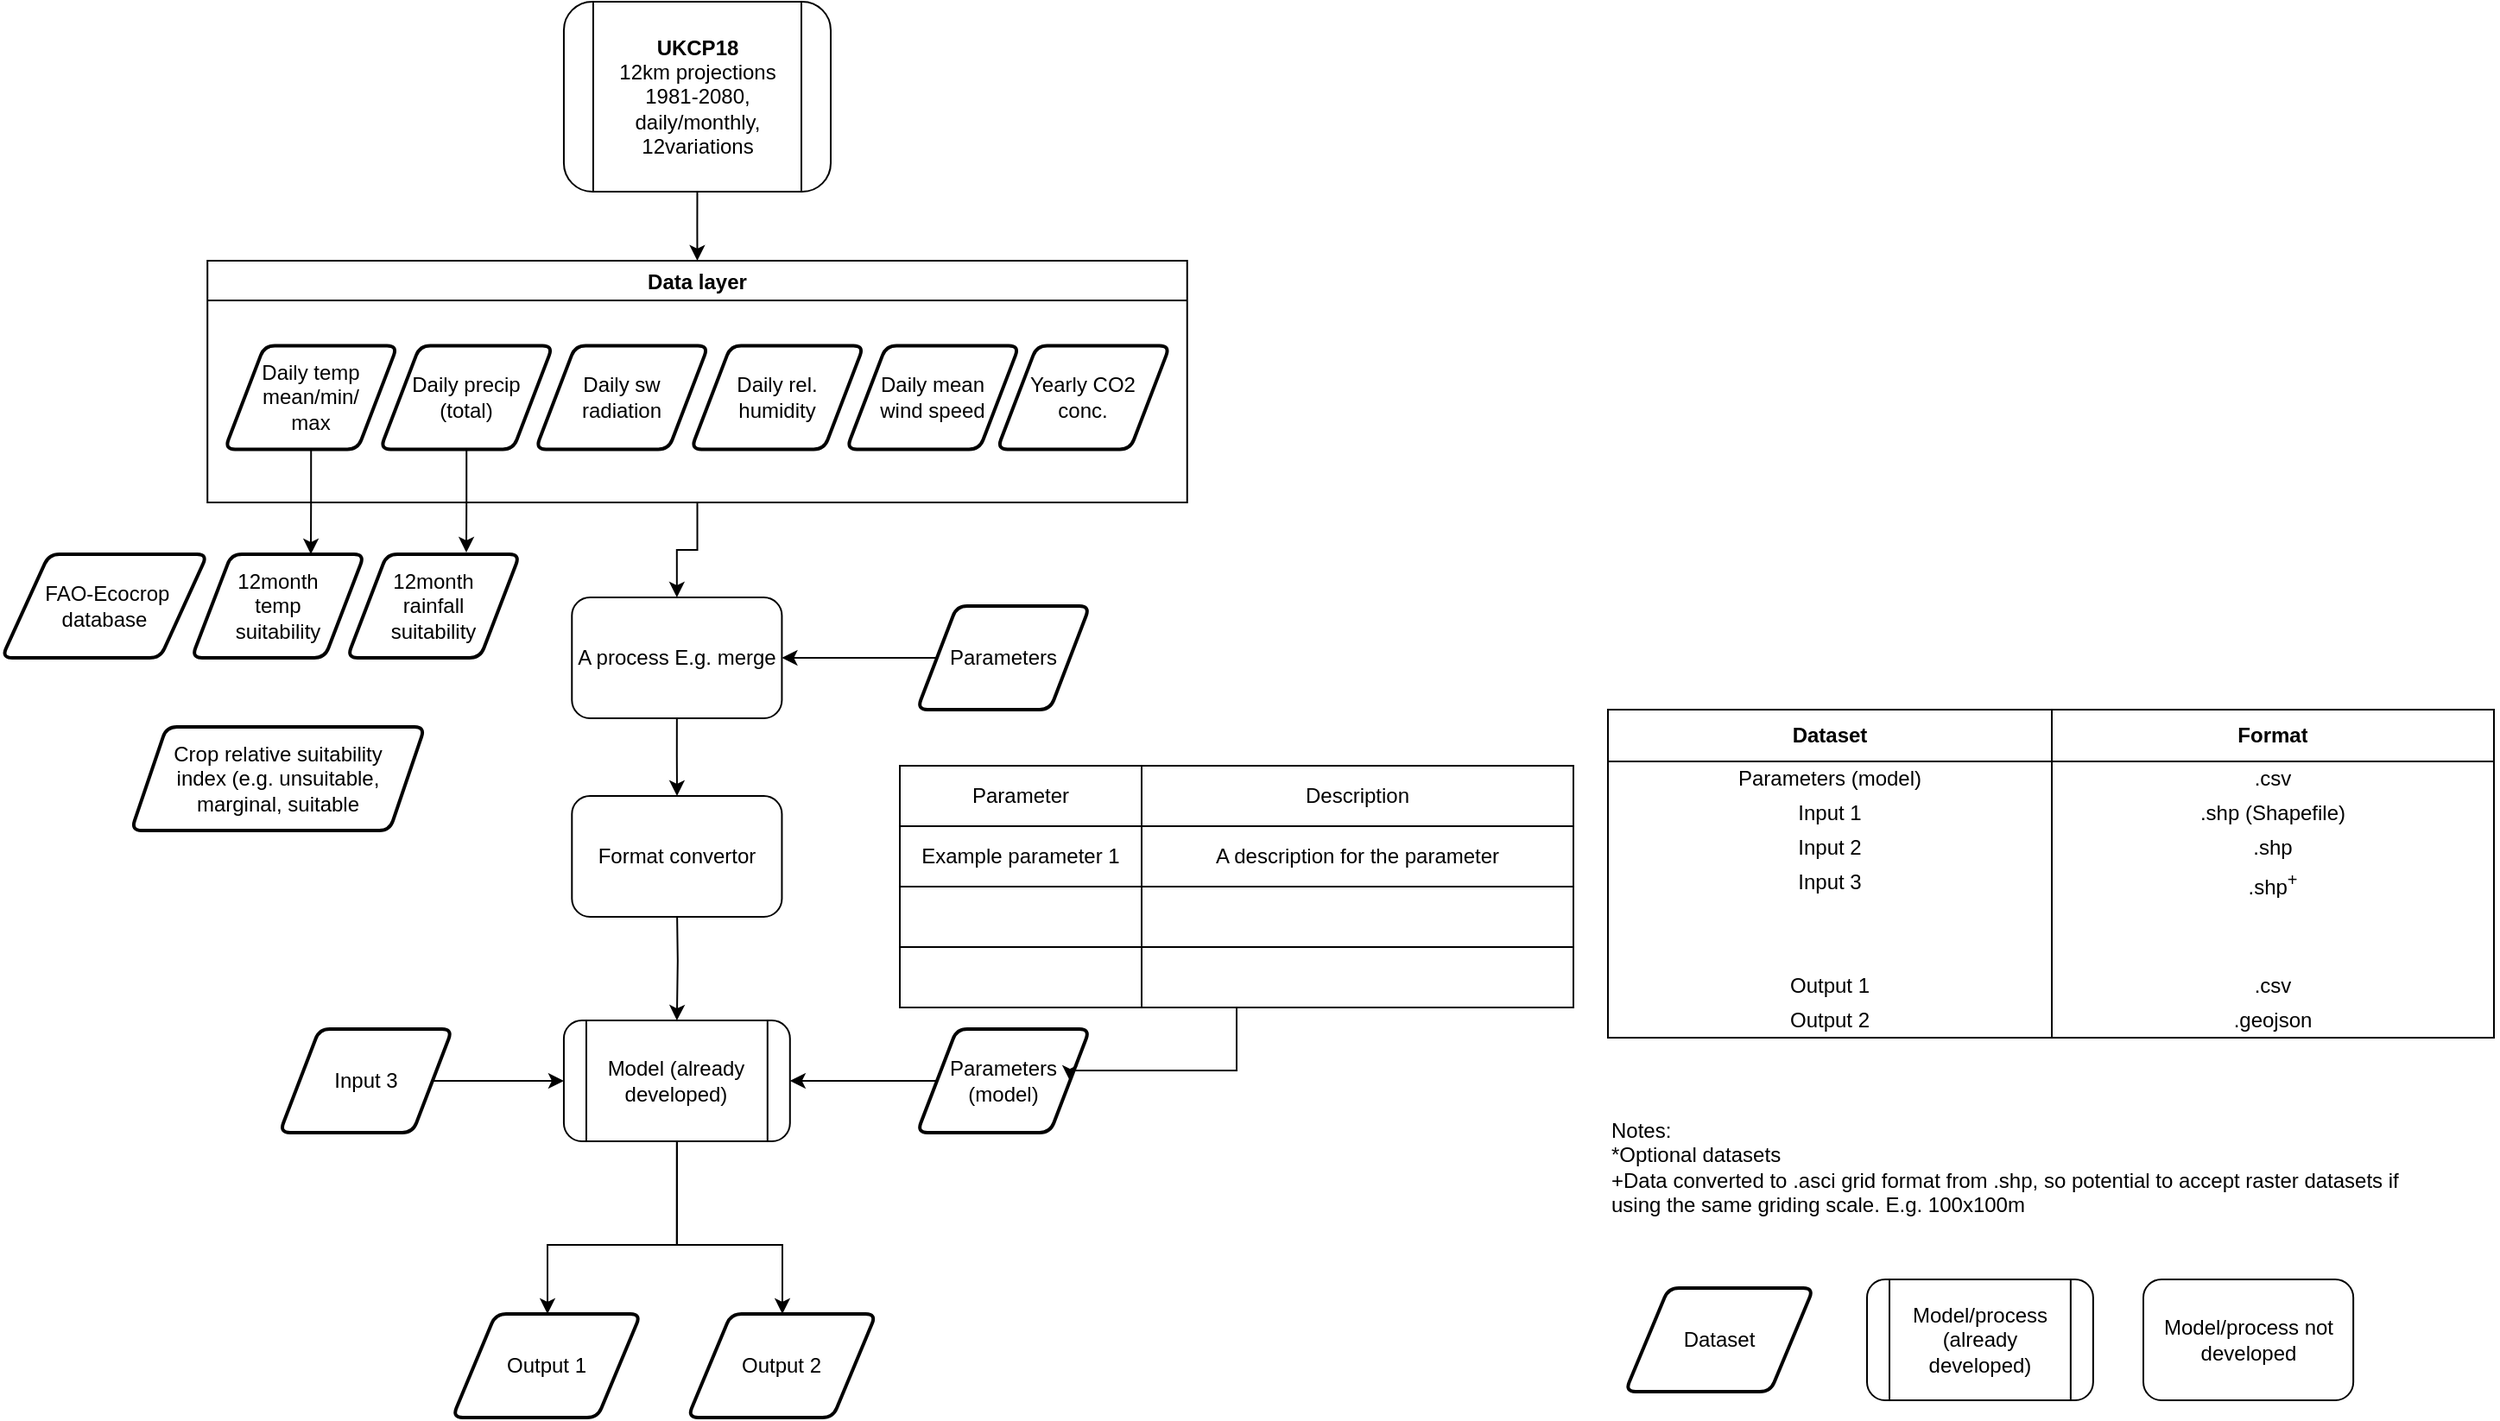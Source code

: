 <mxfile version="13.10.0" type="github">
  <diagram id="Yevh-g8nTKUBOGGr0oUq" name="Page-1">
    <mxGraphModel dx="782" dy="1876" grid="1" gridSize="10" guides="1" tooltips="1" connect="1" arrows="1" fold="1" page="1" pageScale="1" pageWidth="827" pageHeight="1169" math="0" shadow="0">
      <root>
        <mxCell id="gkHT4bu3b0f0jtjOqA4o-0" />
        <mxCell id="gkHT4bu3b0f0jtjOqA4o-1" parent="gkHT4bu3b0f0jtjOqA4o-0" />
        <mxCell id="12xH_gXyC0JP7orOwCKg-13" style="edgeStyle=orthogonalEdgeStyle;rounded=0;orthogonalLoop=1;jettySize=auto;html=1;exitX=0.5;exitY=1;exitDx=0;exitDy=0;" parent="gkHT4bu3b0f0jtjOqA4o-1" source="ddazaEeR6ssN1BWX0ktI-1" target="12xH_gXyC0JP7orOwCKg-29" edge="1">
          <mxGeometry relative="1" as="geometry">
            <Array as="points">
              <mxPoint x="571" y="580" />
              <mxPoint x="496" y="580" />
            </Array>
            <mxPoint x="570.857" y="542.5" as="sourcePoint" />
          </mxGeometry>
        </mxCell>
        <mxCell id="8inwFE-MQz8HEBYmpQ9X-59" style="edgeStyle=orthogonalEdgeStyle;rounded=0;orthogonalLoop=1;jettySize=auto;html=1;" parent="gkHT4bu3b0f0jtjOqA4o-1" source="ddazaEeR6ssN1BWX0ktI-1" target="8inwFE-MQz8HEBYmpQ9X-58" edge="1">
          <mxGeometry relative="1" as="geometry">
            <Array as="points">
              <mxPoint x="571" y="580" />
              <mxPoint x="632" y="580" />
            </Array>
            <mxPoint x="570.857" y="542.5" as="sourcePoint" />
          </mxGeometry>
        </mxCell>
        <mxCell id="VNxaeYcz-5pTjhsVP7Z5-0" style="edgeStyle=orthogonalEdgeStyle;rounded=0;orthogonalLoop=1;jettySize=auto;html=1;" parent="gkHT4bu3b0f0jtjOqA4o-1" source="12xH_gXyC0JP7orOwCKg-22" target="ddazaEeR6ssN1BWX0ktI-1" edge="1">
          <mxGeometry relative="1" as="geometry">
            <mxPoint x="520.93" y="492.5" as="targetPoint" />
          </mxGeometry>
        </mxCell>
        <mxCell id="12xH_gXyC0JP7orOwCKg-22" value="Input 3" style="shape=parallelogram;html=1;strokeWidth=2;perimeter=parallelogramPerimeter;whiteSpace=wrap;rounded=1;arcSize=12;size=0.23;" parent="gkHT4bu3b0f0jtjOqA4o-1" vertex="1">
          <mxGeometry x="340.93" y="455" width="100" height="60" as="geometry" />
        </mxCell>
        <mxCell id="12xH_gXyC0JP7orOwCKg-29" value="&lt;div&gt;Output 1&lt;/div&gt;" style="shape=parallelogram;html=1;strokeWidth=2;perimeter=parallelogramPerimeter;whiteSpace=wrap;rounded=1;arcSize=12;size=0.23;" parent="gkHT4bu3b0f0jtjOqA4o-1" vertex="1">
          <mxGeometry x="440.93" y="620" width="109.07" height="60" as="geometry" />
        </mxCell>
        <mxCell id="ddazaEeR6ssN1BWX0ktI-6" style="edgeStyle=orthogonalEdgeStyle;rounded=0;orthogonalLoop=1;jettySize=auto;html=1;exitX=0.5;exitY=1;exitDx=0;exitDy=0;" parent="gkHT4bu3b0f0jtjOqA4o-1" source="ddazaEeR6ssN1BWX0ktI-7" target="ddazaEeR6ssN1BWX0ktI-4" edge="1">
          <mxGeometry relative="1" as="geometry">
            <mxPoint x="570.9" y="270" as="sourcePoint" />
          </mxGeometry>
        </mxCell>
        <mxCell id="VNxaeYcz-5pTjhsVP7Z5-6" style="edgeStyle=orthogonalEdgeStyle;rounded=0;orthogonalLoop=1;jettySize=auto;html=1;" parent="gkHT4bu3b0f0jtjOqA4o-1" source="12xH_gXyC0JP7orOwCKg-57" target="ddazaEeR6ssN1BWX0ktI-1" edge="1">
          <mxGeometry relative="1" as="geometry">
            <mxPoint x="621" y="493" as="targetPoint" />
          </mxGeometry>
        </mxCell>
        <mxCell id="12xH_gXyC0JP7orOwCKg-57" value="Parameters (model)" style="shape=parallelogram;html=1;strokeWidth=2;perimeter=parallelogramPerimeter;whiteSpace=wrap;rounded=1;arcSize=12;size=0.23;" parent="gkHT4bu3b0f0jtjOqA4o-1" vertex="1">
          <mxGeometry x="710" y="455" width="100" height="60" as="geometry" />
        </mxCell>
        <mxCell id="VNxaeYcz-5pTjhsVP7Z5-1" style="edgeStyle=orthogonalEdgeStyle;rounded=0;orthogonalLoop=1;jettySize=auto;html=1;entryX=0.5;entryY=0;entryDx=0;entryDy=0;" parent="gkHT4bu3b0f0jtjOqA4o-1" target="ddazaEeR6ssN1BWX0ktI-1" edge="1">
          <mxGeometry relative="1" as="geometry">
            <mxPoint x="570.93" y="380" as="sourcePoint" />
            <mxPoint x="570.93" y="442.5" as="targetPoint" />
          </mxGeometry>
        </mxCell>
        <mxCell id="VNxaeYcz-5pTjhsVP7Z5-10" style="edgeStyle=orthogonalEdgeStyle;rounded=0;orthogonalLoop=1;jettySize=auto;html=1;entryX=0.5;entryY=0;entryDx=0;entryDy=0;" parent="gkHT4bu3b0f0jtjOqA4o-1" source="crPVwcIPL3rN5ODeDzdk-15" target="ddazaEeR6ssN1BWX0ktI-7" edge="1">
          <mxGeometry relative="1" as="geometry">
            <mxPoint x="570.93" y="210" as="targetPoint" />
          </mxGeometry>
        </mxCell>
        <mxCell id="crPVwcIPL3rN5ODeDzdk-15" value="Data layer" style="swimlane;" parent="gkHT4bu3b0f0jtjOqA4o-1" vertex="1">
          <mxGeometry x="299.11" y="10" width="567.26" height="140" as="geometry" />
        </mxCell>
        <mxCell id="crPVwcIPL3rN5ODeDzdk-16" value="&lt;div&gt;Daily precip&lt;/div&gt;&lt;div&gt;(total)&lt;br&gt;&lt;/div&gt;" style="shape=parallelogram;html=1;strokeWidth=2;perimeter=parallelogramPerimeter;whiteSpace=wrap;rounded=1;arcSize=12;size=0.23;" parent="crPVwcIPL3rN5ODeDzdk-15" vertex="1">
          <mxGeometry x="100" y="49.21" width="100" height="60" as="geometry" />
        </mxCell>
        <mxCell id="crPVwcIPL3rN5ODeDzdk-17" value="&lt;div&gt;Daily temp&lt;/div&gt;&lt;div&gt;mean/min/&lt;/div&gt;&lt;div&gt;max&lt;br&gt;&lt;/div&gt;" style="shape=parallelogram;html=1;strokeWidth=2;perimeter=parallelogramPerimeter;whiteSpace=wrap;rounded=1;arcSize=12;size=0.23;" parent="crPVwcIPL3rN5ODeDzdk-15" vertex="1">
          <mxGeometry x="10" y="49.21" width="100" height="60" as="geometry" />
        </mxCell>
        <mxCell id="wCKSHiEcdpWvHQWmLOOp-2" value="&lt;div&gt;Daily sw&lt;/div&gt;&lt;div&gt;radiation&lt;br&gt;&lt;/div&gt;" style="shape=parallelogram;html=1;strokeWidth=2;perimeter=parallelogramPerimeter;whiteSpace=wrap;rounded=1;arcSize=12;size=0.23;" vertex="1" parent="crPVwcIPL3rN5ODeDzdk-15">
          <mxGeometry x="190" y="49.21" width="100" height="60" as="geometry" />
        </mxCell>
        <mxCell id="wCKSHiEcdpWvHQWmLOOp-3" value="&lt;div&gt;Daily rel.&lt;/div&gt;&lt;div&gt;humidity&lt;br&gt;&lt;/div&gt;" style="shape=parallelogram;html=1;strokeWidth=2;perimeter=parallelogramPerimeter;whiteSpace=wrap;rounded=1;arcSize=12;size=0.23;" vertex="1" parent="crPVwcIPL3rN5ODeDzdk-15">
          <mxGeometry x="280" y="49.21" width="100" height="60" as="geometry" />
        </mxCell>
        <mxCell id="wCKSHiEcdpWvHQWmLOOp-5" value="&lt;div&gt;Daily mean&lt;/div&gt;&lt;div&gt;wind speed&lt;br&gt;&lt;/div&gt;" style="shape=parallelogram;html=1;strokeWidth=2;perimeter=parallelogramPerimeter;whiteSpace=wrap;rounded=1;arcSize=12;size=0.23;" vertex="1" parent="crPVwcIPL3rN5ODeDzdk-15">
          <mxGeometry x="370" y="49.21" width="100" height="60" as="geometry" />
        </mxCell>
        <mxCell id="wCKSHiEcdpWvHQWmLOOp-6" value="&lt;div&gt;Yearly CO2&lt;/div&gt;&lt;div&gt;conc.&lt;br&gt;&lt;/div&gt;" style="shape=parallelogram;html=1;strokeWidth=2;perimeter=parallelogramPerimeter;whiteSpace=wrap;rounded=1;arcSize=12;size=0.23;" vertex="1" parent="crPVwcIPL3rN5ODeDzdk-15">
          <mxGeometry x="457.26" y="49.21" width="100" height="60" as="geometry" />
        </mxCell>
        <mxCell id="8inwFE-MQz8HEBYmpQ9X-0" value="" style="shape=table;html=1;whiteSpace=wrap;startSize=0;container=1;collapsible=0;childLayout=tableLayout;spacingTop=0;rowLines=0;" parent="gkHT4bu3b0f0jtjOqA4o-1" vertex="1">
          <mxGeometry x="1110" y="270" width="513" height="190" as="geometry" />
        </mxCell>
        <mxCell id="8inwFE-MQz8HEBYmpQ9X-1" value="" style="shape=partialRectangle;html=1;whiteSpace=wrap;collapsible=0;dropTarget=0;pointerEvents=0;fillColor=none;top=0;left=0;bottom=0;right=0;points=[[0,0.5],[1,0.5]];portConstraint=eastwest;perimeterSpacing=2;strokeWidth=5;" parent="8inwFE-MQz8HEBYmpQ9X-0" vertex="1">
          <mxGeometry width="513" height="30" as="geometry" />
        </mxCell>
        <mxCell id="8inwFE-MQz8HEBYmpQ9X-2" value="&lt;b&gt;Dataset&lt;/b&gt;" style="shape=partialRectangle;html=1;whiteSpace=wrap;connectable=0;fillColor=none;top=0;left=0;bottom=1;right=0;overflow=hidden;" parent="8inwFE-MQz8HEBYmpQ9X-1" vertex="1">
          <mxGeometry width="257" height="30" as="geometry" />
        </mxCell>
        <mxCell id="8inwFE-MQz8HEBYmpQ9X-3" value="&lt;b&gt;Format&lt;/b&gt;" style="shape=partialRectangle;html=1;whiteSpace=wrap;connectable=0;fillColor=none;top=0;left=0;bottom=1;right=0;overflow=hidden;sketch=0;" parent="8inwFE-MQz8HEBYmpQ9X-1" vertex="1">
          <mxGeometry x="257" width="256" height="30" as="geometry" />
        </mxCell>
        <mxCell id="8inwFE-MQz8HEBYmpQ9X-4" style="shape=partialRectangle;html=1;whiteSpace=wrap;collapsible=0;dropTarget=0;pointerEvents=0;fillColor=none;top=0;left=0;bottom=0;right=0;points=[[0,0.5],[1,0.5]];portConstraint=eastwest;strokeColor=none;" parent="8inwFE-MQz8HEBYmpQ9X-0" vertex="1">
          <mxGeometry y="30" width="513" height="20" as="geometry" />
        </mxCell>
        <mxCell id="8inwFE-MQz8HEBYmpQ9X-5" value="Parameters (model)" style="shape=partialRectangle;html=1;whiteSpace=wrap;connectable=0;fillColor=none;top=0;left=0;bottom=0;right=0;overflow=hidden;strokeColor=none;" parent="8inwFE-MQz8HEBYmpQ9X-4" vertex="1">
          <mxGeometry width="257" height="20" as="geometry" />
        </mxCell>
        <mxCell id="8inwFE-MQz8HEBYmpQ9X-6" value=".csv" style="shape=partialRectangle;html=1;whiteSpace=wrap;connectable=0;fillColor=none;top=0;left=0;bottom=0;right=0;overflow=hidden;strokeColor=none;" parent="8inwFE-MQz8HEBYmpQ9X-4" vertex="1">
          <mxGeometry x="257" width="256" height="20" as="geometry" />
        </mxCell>
        <mxCell id="8inwFE-MQz8HEBYmpQ9X-7" value="" style="shape=partialRectangle;html=1;whiteSpace=wrap;collapsible=0;dropTarget=0;pointerEvents=0;fillColor=none;top=0;left=0;bottom=0;right=0;points=[[0,0.5],[1,0.5]];portConstraint=eastwest;strokeColor=none;" parent="8inwFE-MQz8HEBYmpQ9X-0" vertex="1">
          <mxGeometry y="50" width="513" height="20" as="geometry" />
        </mxCell>
        <mxCell id="8inwFE-MQz8HEBYmpQ9X-8" value="Input 1" style="shape=partialRectangle;html=1;whiteSpace=wrap;connectable=0;fillColor=none;top=0;left=0;bottom=0;right=0;overflow=hidden;strokeColor=none;" parent="8inwFE-MQz8HEBYmpQ9X-7" vertex="1">
          <mxGeometry width="257" height="20" as="geometry" />
        </mxCell>
        <mxCell id="8inwFE-MQz8HEBYmpQ9X-9" value=".shp (Shapefile)" style="shape=partialRectangle;html=1;whiteSpace=wrap;connectable=0;fillColor=none;top=0;left=0;bottom=0;right=0;overflow=hidden;strokeColor=none;" parent="8inwFE-MQz8HEBYmpQ9X-7" vertex="1">
          <mxGeometry x="257" width="256" height="20" as="geometry" />
        </mxCell>
        <mxCell id="8inwFE-MQz8HEBYmpQ9X-10" value="" style="shape=partialRectangle;html=1;whiteSpace=wrap;collapsible=0;dropTarget=0;pointerEvents=0;fillColor=none;top=0;left=0;bottom=0;right=0;points=[[0,0.5],[1,0.5]];portConstraint=eastwest;strokeColor=none;" parent="8inwFE-MQz8HEBYmpQ9X-0" vertex="1">
          <mxGeometry y="70" width="513" height="20" as="geometry" />
        </mxCell>
        <mxCell id="8inwFE-MQz8HEBYmpQ9X-11" value="Input 2" style="shape=partialRectangle;html=1;whiteSpace=wrap;connectable=0;fillColor=none;top=0;left=0;bottom=0;right=0;overflow=hidden;strokeColor=none;" parent="8inwFE-MQz8HEBYmpQ9X-10" vertex="1">
          <mxGeometry width="257" height="20" as="geometry" />
        </mxCell>
        <mxCell id="8inwFE-MQz8HEBYmpQ9X-12" value=".shp" style="shape=partialRectangle;html=1;whiteSpace=wrap;connectable=0;fillColor=none;top=0;left=0;bottom=0;right=0;overflow=hidden;strokeColor=none;" parent="8inwFE-MQz8HEBYmpQ9X-10" vertex="1">
          <mxGeometry x="257" width="256" height="20" as="geometry" />
        </mxCell>
        <mxCell id="8inwFE-MQz8HEBYmpQ9X-16" style="shape=partialRectangle;html=1;whiteSpace=wrap;collapsible=0;dropTarget=0;pointerEvents=0;fillColor=none;top=0;left=0;bottom=0;right=0;points=[[0,0.5],[1,0.5]];portConstraint=eastwest;strokeColor=none;" parent="8inwFE-MQz8HEBYmpQ9X-0" vertex="1">
          <mxGeometry y="90" width="513" height="20" as="geometry" />
        </mxCell>
        <mxCell id="8inwFE-MQz8HEBYmpQ9X-17" value="Input 3" style="shape=partialRectangle;html=1;whiteSpace=wrap;connectable=0;fillColor=none;top=0;left=0;bottom=0;right=0;overflow=hidden;strokeColor=none;" parent="8inwFE-MQz8HEBYmpQ9X-16" vertex="1">
          <mxGeometry width="257" height="20" as="geometry" />
        </mxCell>
        <mxCell id="8inwFE-MQz8HEBYmpQ9X-18" value=".shp&lt;sup&gt;+&lt;/sup&gt;" style="shape=partialRectangle;html=1;whiteSpace=wrap;connectable=0;fillColor=none;top=0;left=0;bottom=0;right=0;overflow=hidden;strokeColor=none;" parent="8inwFE-MQz8HEBYmpQ9X-16" vertex="1">
          <mxGeometry x="257" width="256" height="20" as="geometry" />
        </mxCell>
        <mxCell id="8inwFE-MQz8HEBYmpQ9X-31" style="shape=partialRectangle;html=1;whiteSpace=wrap;collapsible=0;dropTarget=0;pointerEvents=0;fillColor=none;top=0;left=0;bottom=0;right=0;points=[[0,0.5],[1,0.5]];portConstraint=eastwest;strokeColor=none;" parent="8inwFE-MQz8HEBYmpQ9X-0" vertex="1">
          <mxGeometry y="110" width="513" height="20" as="geometry" />
        </mxCell>
        <mxCell id="8inwFE-MQz8HEBYmpQ9X-32" value="" style="shape=partialRectangle;html=1;whiteSpace=wrap;connectable=0;fillColor=none;top=0;left=0;bottom=0;right=0;overflow=hidden;strokeColor=none;" parent="8inwFE-MQz8HEBYmpQ9X-31" vertex="1">
          <mxGeometry width="257" height="20" as="geometry" />
        </mxCell>
        <mxCell id="8inwFE-MQz8HEBYmpQ9X-33" value="" style="shape=partialRectangle;html=1;whiteSpace=wrap;connectable=0;fillColor=none;top=0;left=0;bottom=0;right=0;overflow=hidden;strokeColor=none;" parent="8inwFE-MQz8HEBYmpQ9X-31" vertex="1">
          <mxGeometry x="257" width="256" height="20" as="geometry" />
        </mxCell>
        <mxCell id="8inwFE-MQz8HEBYmpQ9X-52" style="shape=partialRectangle;html=1;whiteSpace=wrap;collapsible=0;dropTarget=0;pointerEvents=0;fillColor=none;top=0;left=0;bottom=0;right=0;points=[[0,0.5],[1,0.5]];portConstraint=eastwest;strokeColor=none;" parent="8inwFE-MQz8HEBYmpQ9X-0" vertex="1">
          <mxGeometry y="130" width="513" height="20" as="geometry" />
        </mxCell>
        <mxCell id="8inwFE-MQz8HEBYmpQ9X-53" style="shape=partialRectangle;html=1;whiteSpace=wrap;connectable=0;fillColor=none;top=0;left=0;bottom=0;right=0;overflow=hidden;strokeColor=none;" parent="8inwFE-MQz8HEBYmpQ9X-52" vertex="1">
          <mxGeometry width="257" height="20" as="geometry" />
        </mxCell>
        <mxCell id="8inwFE-MQz8HEBYmpQ9X-54" style="shape=partialRectangle;html=1;whiteSpace=wrap;connectable=0;fillColor=none;top=0;left=0;bottom=0;right=0;overflow=hidden;strokeColor=none;" parent="8inwFE-MQz8HEBYmpQ9X-52" vertex="1">
          <mxGeometry x="257" width="256" height="20" as="geometry" />
        </mxCell>
        <mxCell id="8inwFE-MQz8HEBYmpQ9X-49" style="shape=partialRectangle;html=1;whiteSpace=wrap;collapsible=0;dropTarget=0;pointerEvents=0;fillColor=none;top=0;left=0;bottom=0;right=0;points=[[0,0.5],[1,0.5]];portConstraint=eastwest;strokeColor=none;" parent="8inwFE-MQz8HEBYmpQ9X-0" vertex="1">
          <mxGeometry y="150" width="513" height="20" as="geometry" />
        </mxCell>
        <mxCell id="8inwFE-MQz8HEBYmpQ9X-50" value="Output 1" style="shape=partialRectangle;html=1;whiteSpace=wrap;connectable=0;fillColor=none;top=0;left=0;bottom=0;right=0;overflow=hidden;strokeColor=none;" parent="8inwFE-MQz8HEBYmpQ9X-49" vertex="1">
          <mxGeometry width="257" height="20" as="geometry" />
        </mxCell>
        <mxCell id="8inwFE-MQz8HEBYmpQ9X-51" value=".csv" style="shape=partialRectangle;html=1;whiteSpace=wrap;connectable=0;fillColor=none;top=0;left=0;bottom=0;right=0;overflow=hidden;strokeColor=none;" parent="8inwFE-MQz8HEBYmpQ9X-49" vertex="1">
          <mxGeometry x="257" width="256" height="20" as="geometry" />
        </mxCell>
        <mxCell id="8inwFE-MQz8HEBYmpQ9X-55" style="shape=partialRectangle;html=1;whiteSpace=wrap;collapsible=0;dropTarget=0;pointerEvents=0;fillColor=none;top=0;left=0;bottom=0;right=0;points=[[0,0.5],[1,0.5]];portConstraint=eastwest;strokeColor=none;" parent="8inwFE-MQz8HEBYmpQ9X-0" vertex="1">
          <mxGeometry y="170" width="513" height="20" as="geometry" />
        </mxCell>
        <mxCell id="8inwFE-MQz8HEBYmpQ9X-56" value="Output 2" style="shape=partialRectangle;html=1;whiteSpace=wrap;connectable=0;fillColor=none;top=0;left=0;bottom=0;right=0;overflow=hidden;strokeColor=none;" parent="8inwFE-MQz8HEBYmpQ9X-55" vertex="1">
          <mxGeometry width="257" height="20" as="geometry" />
        </mxCell>
        <mxCell id="8inwFE-MQz8HEBYmpQ9X-57" value=".geojson" style="shape=partialRectangle;html=1;whiteSpace=wrap;connectable=0;fillColor=none;top=0;left=0;bottom=0;right=0;overflow=hidden;strokeColor=none;" parent="8inwFE-MQz8HEBYmpQ9X-55" vertex="1">
          <mxGeometry x="257" width="256" height="20" as="geometry" />
        </mxCell>
        <mxCell id="8inwFE-MQz8HEBYmpQ9X-48" value="Notes:&lt;br&gt;*Optional datasets&lt;br&gt;+Data converted to .asci grid format from .shp, so potential to accept raster datasets if using the same griding scale. E.g. 100x100m" style="text;html=1;strokeColor=none;fillColor=none;align=left;verticalAlign=top;whiteSpace=wrap;rounded=0;" parent="gkHT4bu3b0f0jtjOqA4o-1" vertex="1">
          <mxGeometry x="1110" y="500" width="460" height="100" as="geometry" />
        </mxCell>
        <mxCell id="8inwFE-MQz8HEBYmpQ9X-58" value="Output 2" style="shape=parallelogram;html=1;strokeWidth=2;perimeter=parallelogramPerimeter;whiteSpace=wrap;rounded=1;arcSize=12;size=0.23;" parent="gkHT4bu3b0f0jtjOqA4o-1" vertex="1">
          <mxGeometry x="577.19" y="620" width="109.07" height="60" as="geometry" />
        </mxCell>
        <mxCell id="VNxaeYcz-5pTjhsVP7Z5-8" style="edgeStyle=orthogonalEdgeStyle;rounded=0;orthogonalLoop=1;jettySize=auto;html=1;" parent="gkHT4bu3b0f0jtjOqA4o-1" source="8inwFE-MQz8HEBYmpQ9X-65" target="ddazaEeR6ssN1BWX0ktI-7" edge="1">
          <mxGeometry relative="1" as="geometry">
            <mxPoint x="620.93" y="240" as="targetPoint" />
          </mxGeometry>
        </mxCell>
        <mxCell id="8inwFE-MQz8HEBYmpQ9X-65" value="Parameters" style="shape=parallelogram;html=1;strokeWidth=2;perimeter=parallelogramPerimeter;whiteSpace=wrap;rounded=1;arcSize=12;size=0.23;" parent="gkHT4bu3b0f0jtjOqA4o-1" vertex="1">
          <mxGeometry x="710" y="210" width="100" height="60" as="geometry" />
        </mxCell>
        <mxCell id="VNxaeYcz-5pTjhsVP7Z5-5" style="edgeStyle=orthogonalEdgeStyle;rounded=0;orthogonalLoop=1;jettySize=auto;html=1;entryX=1;entryY=0.5;entryDx=0;entryDy=0;" parent="gkHT4bu3b0f0jtjOqA4o-1" source="12xH_gXyC0JP7orOwCKg-43" target="12xH_gXyC0JP7orOwCKg-57" edge="1">
          <mxGeometry relative="1" as="geometry">
            <Array as="points">
              <mxPoint x="895" y="479" />
            </Array>
          </mxGeometry>
        </mxCell>
        <mxCell id="12xH_gXyC0JP7orOwCKg-43" value="" style="shape=table;html=1;whiteSpace=wrap;startSize=0;container=1;collapsible=0;childLayout=tableLayout;" parent="gkHT4bu3b0f0jtjOqA4o-1" vertex="1">
          <mxGeometry x="700" y="302.5" width="390" height="140" as="geometry" />
        </mxCell>
        <mxCell id="12xH_gXyC0JP7orOwCKg-44" value="" style="shape=partialRectangle;html=1;whiteSpace=wrap;collapsible=0;dropTarget=0;pointerEvents=0;fillColor=none;top=0;left=0;bottom=0;right=0;points=[[0,0.5],[1,0.5]];portConstraint=eastwest;" parent="12xH_gXyC0JP7orOwCKg-43" vertex="1">
          <mxGeometry width="390" height="35" as="geometry" />
        </mxCell>
        <mxCell id="12xH_gXyC0JP7orOwCKg-45" value="Parameter" style="shape=partialRectangle;html=1;whiteSpace=wrap;connectable=0;overflow=hidden;fillColor=none;top=0;left=0;bottom=0;right=0;" parent="12xH_gXyC0JP7orOwCKg-44" vertex="1">
          <mxGeometry width="140" height="35" as="geometry" />
        </mxCell>
        <mxCell id="12xH_gXyC0JP7orOwCKg-46" value="Description" style="shape=partialRectangle;html=1;whiteSpace=wrap;connectable=0;overflow=hidden;fillColor=none;top=0;left=0;bottom=0;right=0;" parent="12xH_gXyC0JP7orOwCKg-44" vertex="1">
          <mxGeometry x="140" width="250" height="35" as="geometry" />
        </mxCell>
        <mxCell id="12xH_gXyC0JP7orOwCKg-47" value="" style="shape=partialRectangle;html=1;whiteSpace=wrap;collapsible=0;dropTarget=0;pointerEvents=0;fillColor=none;top=0;left=0;bottom=0;right=0;points=[[0,0.5],[1,0.5]];portConstraint=eastwest;" parent="12xH_gXyC0JP7orOwCKg-43" vertex="1">
          <mxGeometry y="35" width="390" height="35" as="geometry" />
        </mxCell>
        <mxCell id="12xH_gXyC0JP7orOwCKg-48" value="Example parameter 1" style="shape=partialRectangle;html=1;whiteSpace=wrap;connectable=0;overflow=hidden;fillColor=none;top=0;left=0;bottom=0;right=0;" parent="12xH_gXyC0JP7orOwCKg-47" vertex="1">
          <mxGeometry width="140" height="35" as="geometry" />
        </mxCell>
        <mxCell id="12xH_gXyC0JP7orOwCKg-49" value="A description for the parameter" style="shape=partialRectangle;html=1;whiteSpace=wrap;connectable=0;overflow=hidden;fillColor=none;top=0;left=0;bottom=0;right=0;" parent="12xH_gXyC0JP7orOwCKg-47" vertex="1">
          <mxGeometry x="140" width="250" height="35" as="geometry" />
        </mxCell>
        <mxCell id="12xH_gXyC0JP7orOwCKg-50" value="" style="shape=partialRectangle;html=1;whiteSpace=wrap;collapsible=0;dropTarget=0;pointerEvents=0;fillColor=none;top=0;left=0;bottom=0;right=0;points=[[0,0.5],[1,0.5]];portConstraint=eastwest;" parent="12xH_gXyC0JP7orOwCKg-43" vertex="1">
          <mxGeometry y="70" width="390" height="35" as="geometry" />
        </mxCell>
        <mxCell id="12xH_gXyC0JP7orOwCKg-51" value="" style="shape=partialRectangle;html=1;whiteSpace=wrap;connectable=0;overflow=hidden;fillColor=none;top=0;left=0;bottom=0;right=0;" parent="12xH_gXyC0JP7orOwCKg-50" vertex="1">
          <mxGeometry width="140" height="35" as="geometry" />
        </mxCell>
        <mxCell id="12xH_gXyC0JP7orOwCKg-52" value="" style="shape=partialRectangle;html=1;whiteSpace=wrap;connectable=0;overflow=hidden;fillColor=none;top=0;left=0;bottom=0;right=0;" parent="12xH_gXyC0JP7orOwCKg-50" vertex="1">
          <mxGeometry x="140" width="250" height="35" as="geometry" />
        </mxCell>
        <mxCell id="12xH_gXyC0JP7orOwCKg-53" value="" style="shape=partialRectangle;html=1;whiteSpace=wrap;collapsible=0;dropTarget=0;pointerEvents=0;fillColor=none;top=0;left=0;bottom=0;right=0;points=[[0,0.5],[1,0.5]];portConstraint=eastwest;" parent="12xH_gXyC0JP7orOwCKg-43" vertex="1">
          <mxGeometry y="105" width="390" height="35" as="geometry" />
        </mxCell>
        <mxCell id="12xH_gXyC0JP7orOwCKg-54" value="" style="shape=partialRectangle;html=1;whiteSpace=wrap;connectable=0;overflow=hidden;fillColor=none;top=0;left=0;bottom=0;right=0;" parent="12xH_gXyC0JP7orOwCKg-53" vertex="1">
          <mxGeometry width="140" height="35" as="geometry" />
        </mxCell>
        <mxCell id="12xH_gXyC0JP7orOwCKg-55" value="" style="shape=partialRectangle;html=1;whiteSpace=wrap;connectable=0;overflow=hidden;fillColor=none;top=0;left=0;bottom=0;right=0;" parent="12xH_gXyC0JP7orOwCKg-53" vertex="1">
          <mxGeometry x="140" width="250" height="35" as="geometry" />
        </mxCell>
        <mxCell id="12xH_gXyC0JP7orOwCKg-56" style="edgeStyle=orthogonalEdgeStyle;rounded=0;orthogonalLoop=1;jettySize=auto;html=1;exitX=1;exitY=0.5;exitDx=0;exitDy=0;" parent="12xH_gXyC0JP7orOwCKg-43" source="12xH_gXyC0JP7orOwCKg-47" target="12xH_gXyC0JP7orOwCKg-47" edge="1">
          <mxGeometry relative="1" as="geometry" />
        </mxCell>
        <mxCell id="ddazaEeR6ssN1BWX0ktI-1" value="Model (already developed)" style="shape=process;whiteSpace=wrap;html=1;backgroundOutline=1;shadow=0;fontFamily=Helvetica;fontSize=12;fontColor=#000000;align=center;strokeColor=#000000;strokeWidth=1;fillColor=#ffffff;rounded=1;" parent="gkHT4bu3b0f0jtjOqA4o-1" vertex="1">
          <mxGeometry x="505.47" y="450" width="130.93" height="70" as="geometry" />
        </mxCell>
        <mxCell id="ddazaEeR6ssN1BWX0ktI-4" value="Format convertor" style="rounded=1;whiteSpace=wrap;html=1;fontSize=12;glass=0;strokeWidth=1;shadow=0;" parent="gkHT4bu3b0f0jtjOqA4o-1" vertex="1">
          <mxGeometry x="510.15" y="320" width="121.57" height="70" as="geometry" />
        </mxCell>
        <mxCell id="ddazaEeR6ssN1BWX0ktI-7" value="A process E.g. merge" style="rounded=1;whiteSpace=wrap;html=1;fontSize=12;glass=0;strokeWidth=1;shadow=0;" parent="gkHT4bu3b0f0jtjOqA4o-1" vertex="1">
          <mxGeometry x="510.14" y="205" width="121.57" height="70" as="geometry" />
        </mxCell>
        <mxCell id="ddazaEeR6ssN1BWX0ktI-8" value="Dataset" style="shape=parallelogram;html=1;strokeWidth=2;perimeter=parallelogramPerimeter;whiteSpace=wrap;rounded=1;arcSize=12;size=0.23;" parent="gkHT4bu3b0f0jtjOqA4o-1" vertex="1">
          <mxGeometry x="1120" y="605" width="109.07" height="60" as="geometry" />
        </mxCell>
        <mxCell id="ddazaEeR6ssN1BWX0ktI-9" value="Model/process (already developed)" style="shape=process;whiteSpace=wrap;html=1;backgroundOutline=1;shadow=0;fontFamily=Helvetica;fontSize=12;fontColor=#000000;align=center;strokeColor=#000000;strokeWidth=1;fillColor=#ffffff;rounded=1;" parent="gkHT4bu3b0f0jtjOqA4o-1" vertex="1">
          <mxGeometry x="1260" y="600" width="130.93" height="70" as="geometry" />
        </mxCell>
        <mxCell id="ddazaEeR6ssN1BWX0ktI-10" value="Model/process not developed" style="rounded=1;whiteSpace=wrap;html=1;fontSize=12;glass=0;strokeWidth=1;shadow=0;" parent="gkHT4bu3b0f0jtjOqA4o-1" vertex="1">
          <mxGeometry x="1420" y="600" width="121.57" height="70" as="geometry" />
        </mxCell>
        <mxCell id="wCKSHiEcdpWvHQWmLOOp-8" style="edgeStyle=orthogonalEdgeStyle;rounded=0;orthogonalLoop=1;jettySize=auto;html=1;exitX=0.5;exitY=1;exitDx=0;exitDy=0;entryX=0.5;entryY=0;entryDx=0;entryDy=0;" edge="1" parent="gkHT4bu3b0f0jtjOqA4o-1" source="wCKSHiEcdpWvHQWmLOOp-0" target="crPVwcIPL3rN5ODeDzdk-15">
          <mxGeometry relative="1" as="geometry" />
        </mxCell>
        <mxCell id="wCKSHiEcdpWvHQWmLOOp-0" value="&lt;div&gt;&lt;b&gt;UKCP18&lt;/b&gt;&lt;/div&gt;&lt;div&gt;12km projections 1981-2080, daily/monthly, 12variations&lt;br&gt;&lt;/div&gt;" style="shape=process;whiteSpace=wrap;html=1;backgroundOutline=1;shadow=0;fontFamily=Helvetica;fontSize=12;fontColor=#000000;align=center;strokeColor=#000000;strokeWidth=1;fillColor=#ffffff;rounded=1;" vertex="1" parent="gkHT4bu3b0f0jtjOqA4o-1">
          <mxGeometry x="505.47" y="-140" width="154.53" height="110" as="geometry" />
        </mxCell>
        <mxCell id="wCKSHiEcdpWvHQWmLOOp-9" value="&lt;div&gt;12month &lt;br&gt;&lt;/div&gt;&lt;div&gt;temp&lt;/div&gt;&lt;div&gt;suitability&lt;br&gt;&lt;/div&gt;" style="shape=parallelogram;html=1;strokeWidth=2;perimeter=parallelogramPerimeter;whiteSpace=wrap;rounded=1;arcSize=12;size=0.23;" vertex="1" parent="gkHT4bu3b0f0jtjOqA4o-1">
          <mxGeometry x="290" y="180" width="100" height="60" as="geometry" />
        </mxCell>
        <mxCell id="wCKSHiEcdpWvHQWmLOOp-10" value="&lt;div&gt;12month &lt;br&gt;&lt;/div&gt;&lt;div&gt;rainfall&lt;/div&gt;&lt;div&gt;suitability&lt;br&gt;&lt;/div&gt;" style="shape=parallelogram;html=1;strokeWidth=2;perimeter=parallelogramPerimeter;whiteSpace=wrap;rounded=1;arcSize=12;size=0.23;" vertex="1" parent="gkHT4bu3b0f0jtjOqA4o-1">
          <mxGeometry x="380" y="180" width="100" height="60" as="geometry" />
        </mxCell>
        <mxCell id="wCKSHiEcdpWvHQWmLOOp-15" style="edgeStyle=orthogonalEdgeStyle;rounded=0;orthogonalLoop=1;jettySize=auto;html=1;exitX=0.5;exitY=1;exitDx=0;exitDy=0;entryX=0.69;entryY=0;entryDx=0;entryDy=0;entryPerimeter=0;" edge="1" parent="gkHT4bu3b0f0jtjOqA4o-1" source="crPVwcIPL3rN5ODeDzdk-17" target="wCKSHiEcdpWvHQWmLOOp-9">
          <mxGeometry relative="1" as="geometry" />
        </mxCell>
        <mxCell id="wCKSHiEcdpWvHQWmLOOp-16" style="edgeStyle=orthogonalEdgeStyle;rounded=0;orthogonalLoop=1;jettySize=auto;html=1;exitX=0.5;exitY=1;exitDx=0;exitDy=0;entryX=0.69;entryY=-0.017;entryDx=0;entryDy=0;entryPerimeter=0;" edge="1" parent="gkHT4bu3b0f0jtjOqA4o-1" source="crPVwcIPL3rN5ODeDzdk-16" target="wCKSHiEcdpWvHQWmLOOp-10">
          <mxGeometry relative="1" as="geometry" />
        </mxCell>
        <mxCell id="wCKSHiEcdpWvHQWmLOOp-17" value="&lt;div&gt;Crop relative suitability&lt;/div&gt;&lt;div&gt;index (e.g. unsuitable,&lt;/div&gt;&lt;div&gt;marginal, suitable&lt;br&gt;&lt;/div&gt;" style="shape=parallelogram;html=1;strokeWidth=2;perimeter=parallelogramPerimeter;whiteSpace=wrap;rounded=1;arcSize=12;size=0.12;" vertex="1" parent="gkHT4bu3b0f0jtjOqA4o-1">
          <mxGeometry x="255" y="280" width="170" height="60" as="geometry" />
        </mxCell>
        <mxCell id="wCKSHiEcdpWvHQWmLOOp-18" value="&lt;div&gt;&amp;nbsp;FAO-Ecocrop&lt;/div&gt;&lt;div&gt;database&lt;br&gt;&lt;/div&gt;" style="shape=parallelogram;html=1;strokeWidth=2;perimeter=parallelogramPerimeter;whiteSpace=wrap;rounded=1;arcSize=12;size=0.23;" vertex="1" parent="gkHT4bu3b0f0jtjOqA4o-1">
          <mxGeometry x="180" y="180" width="119.11" height="60" as="geometry" />
        </mxCell>
      </root>
    </mxGraphModel>
  </diagram>
</mxfile>
